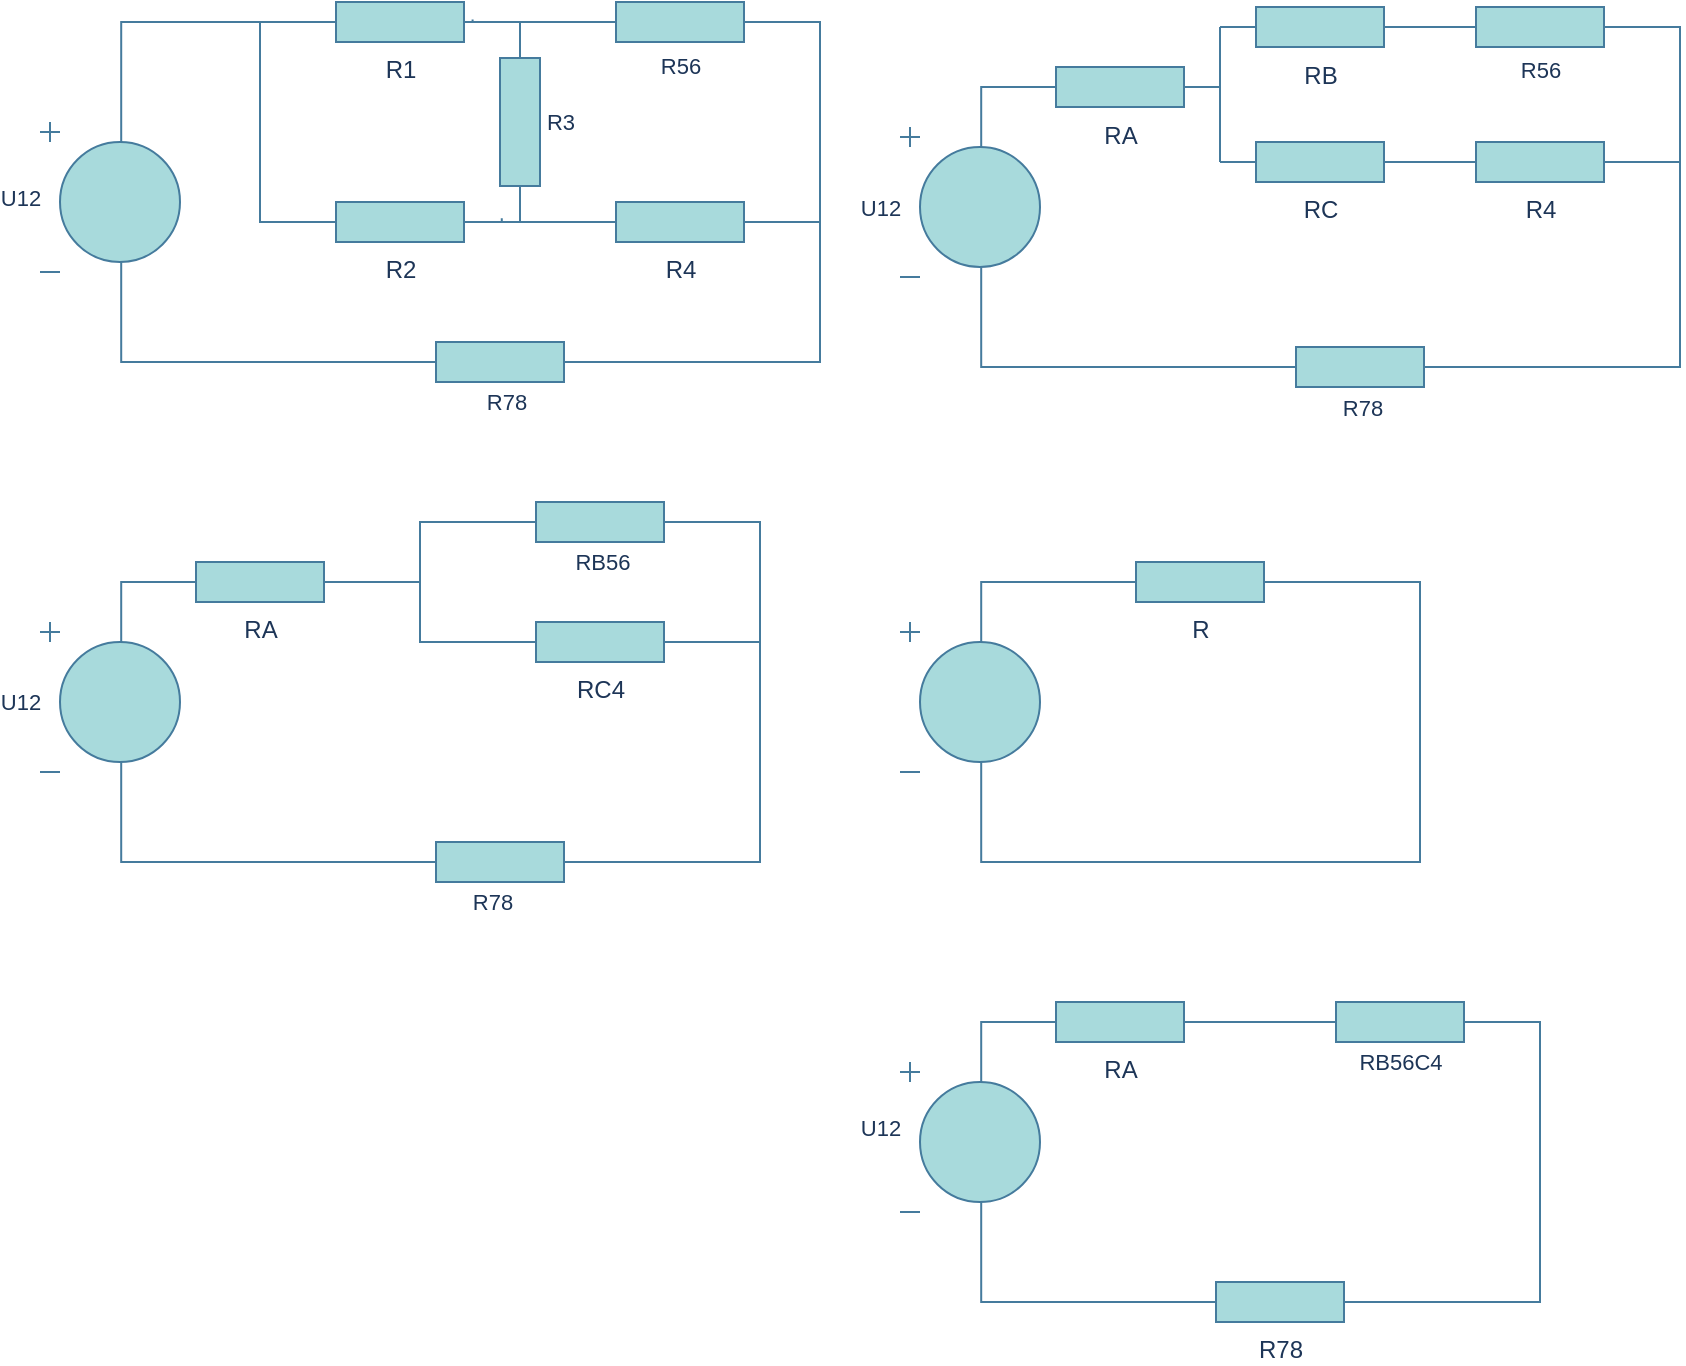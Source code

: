 <mxfile version="22.1.11" type="github">
  <diagram name="Page-1" id="339XkmLA1pPg-x-4NlNF">
    <mxGraphModel dx="1274" dy="651" grid="1" gridSize="10" guides="1" tooltips="1" connect="1" arrows="0" fold="1" page="1" pageScale="1" pageWidth="850" pageHeight="1100" math="0" shadow="0">
      <root>
        <mxCell id="0" />
        <mxCell id="1" parent="0" />
        <mxCell id="kAc3U678Ay5j4QduvB6V-9" style="edgeStyle=orthogonalEdgeStyle;rounded=0;orthogonalLoop=1;jettySize=auto;html=1;endArrow=none;endFill=0;entryX=0.58;entryY=0.935;entryDx=0;entryDy=0;entryPerimeter=0;labelBackgroundColor=none;strokeColor=#457B9D;fontColor=default;" parent="1" source="kAc3U678Ay5j4QduvB6V-1" target="kAc3U678Ay5j4QduvB6V-2" edge="1">
          <mxGeometry relative="1" as="geometry" />
        </mxCell>
        <mxCell id="kAc3U678Ay5j4QduvB6V-26" value="&lt;div&gt;U12&lt;/div&gt;" style="edgeLabel;html=1;align=center;verticalAlign=middle;resizable=0;points=[];labelBackgroundColor=none;fontColor=#1D3557;" parent="kAc3U678Ay5j4QduvB6V-9" vertex="1" connectable="0">
          <mxGeometry x="0.609" y="-1" relative="1" as="geometry">
            <mxPoint x="-52" y="-69" as="offset" />
          </mxGeometry>
        </mxCell>
        <mxCell id="kAc3U678Ay5j4QduvB6V-1" value="" style="pointerEvents=1;verticalLabelPosition=bottom;shadow=0;dashed=0;align=center;html=1;verticalAlign=top;shape=mxgraph.electrical.resistors.resistor_1;labelBackgroundColor=none;fillColor=#A8DADC;strokeColor=#457B9D;fontColor=#1D3557;" parent="1" vertex="1">
          <mxGeometry x="310" y="260" width="100" height="20" as="geometry" />
        </mxCell>
        <mxCell id="kAc3U678Ay5j4QduvB6V-2" value="" style="pointerEvents=1;verticalLabelPosition=bottom;shadow=0;dashed=0;align=center;html=1;verticalAlign=top;shape=mxgraph.electrical.signal_sources.dc_source_1;labelBackgroundColor=none;fillColor=#A8DADC;strokeColor=#457B9D;fontColor=#1D3557;" parent="1" vertex="1">
          <mxGeometry x="130" y="150" width="70" height="75" as="geometry" />
        </mxCell>
        <mxCell id="o4Xmm3pkzXx5LNzKFWfN-25" style="edgeStyle=orthogonalEdgeStyle;rounded=0;orthogonalLoop=1;jettySize=auto;html=1;exitX=1;exitY=0.5;exitDx=0;exitDy=0;exitPerimeter=0;strokeColor=#457B9D;fontColor=#1D3557;fillColor=#A8DADC;endArrow=none;endFill=0;" edge="1" parent="1" source="kAc3U678Ay5j4QduvB6V-4" target="kAc3U678Ay5j4QduvB6V-8">
          <mxGeometry relative="1" as="geometry" />
        </mxCell>
        <mxCell id="kAc3U678Ay5j4QduvB6V-4" value="" style="pointerEvents=1;verticalLabelPosition=bottom;shadow=0;dashed=0;align=center;html=1;verticalAlign=top;shape=mxgraph.electrical.resistors.resistor_1;rotation=-180;labelBackgroundColor=none;fillColor=#A8DADC;strokeColor=#457B9D;fontColor=#1D3557;" parent="1" vertex="1">
          <mxGeometry x="400" y="90" width="100" height="20" as="geometry" />
        </mxCell>
        <mxCell id="o4Xmm3pkzXx5LNzKFWfN-20" value="" style="edgeStyle=orthogonalEdgeStyle;rounded=0;orthogonalLoop=1;jettySize=auto;html=1;endArrow=none;endFill=0;labelBackgroundColor=none;strokeColor=#457B9D;fontColor=default;" edge="1" parent="1" source="kAc3U678Ay5j4QduvB6V-5" target="kAc3U678Ay5j4QduvB6V-7">
          <mxGeometry relative="1" as="geometry" />
        </mxCell>
        <mxCell id="kAc3U678Ay5j4QduvB6V-5" value="&lt;div&gt;R4&lt;/div&gt;" style="pointerEvents=1;verticalLabelPosition=bottom;shadow=0;dashed=0;align=center;html=1;verticalAlign=top;shape=mxgraph.electrical.resistors.resistor_1;labelBackgroundColor=none;fillColor=#A8DADC;strokeColor=#457B9D;fontColor=#1D3557;" parent="1" vertex="1">
          <mxGeometry x="400" y="190" width="100" height="20" as="geometry" />
        </mxCell>
        <mxCell id="kAc3U678Ay5j4QduvB6V-6" value="" style="pointerEvents=1;verticalLabelPosition=bottom;shadow=0;dashed=0;align=center;html=1;verticalAlign=top;shape=mxgraph.electrical.resistors.resistor_1;rotation=-90;labelBackgroundColor=none;fillColor=#A8DADC;strokeColor=#457B9D;fontColor=#1D3557;" parent="1" vertex="1">
          <mxGeometry x="320" y="140" width="100" height="20" as="geometry" />
        </mxCell>
        <mxCell id="kAc3U678Ay5j4QduvB6V-12" style="edgeStyle=orthogonalEdgeStyle;rounded=0;orthogonalLoop=1;jettySize=auto;html=1;entryX=0;entryY=0.5;entryDx=0;entryDy=0;entryPerimeter=0;exitX=0;exitY=0.5;exitDx=0;exitDy=0;exitPerimeter=0;endArrow=none;endFill=0;labelBackgroundColor=none;strokeColor=#457B9D;fontColor=default;" parent="1" source="kAc3U678Ay5j4QduvB6V-7" target="kAc3U678Ay5j4QduvB6V-8" edge="1">
          <mxGeometry relative="1" as="geometry">
            <mxPoint x="240" y="130" as="targetPoint" />
          </mxGeometry>
        </mxCell>
        <mxCell id="kAc3U678Ay5j4QduvB6V-7" value="&lt;div&gt;R2&lt;/div&gt;" style="pointerEvents=1;verticalLabelPosition=bottom;shadow=0;dashed=0;align=center;html=1;verticalAlign=top;shape=mxgraph.electrical.resistors.resistor_1;labelBackgroundColor=none;fillColor=#A8DADC;strokeColor=#457B9D;fontColor=#1D3557;" parent="1" vertex="1">
          <mxGeometry x="260" y="190" width="100" height="20" as="geometry" />
        </mxCell>
        <mxCell id="kAc3U678Ay5j4QduvB6V-8" value="&lt;div&gt;R1&lt;/div&gt;" style="pointerEvents=1;verticalLabelPosition=bottom;shadow=0;dashed=0;align=center;html=1;verticalAlign=top;shape=mxgraph.electrical.resistors.resistor_1;labelBackgroundColor=none;fillColor=#A8DADC;strokeColor=#457B9D;fontColor=#1D3557;" parent="1" vertex="1">
          <mxGeometry x="260" y="90" width="100" height="20" as="geometry" />
        </mxCell>
        <mxCell id="kAc3U678Ay5j4QduvB6V-11" style="edgeStyle=orthogonalEdgeStyle;rounded=0;orthogonalLoop=1;jettySize=auto;html=1;exitX=0;exitY=0.5;exitDx=0;exitDy=0;exitPerimeter=0;entryX=0.58;entryY=0.135;entryDx=0;entryDy=0;entryPerimeter=0;endArrow=none;endFill=0;labelBackgroundColor=none;strokeColor=#457B9D;fontColor=default;" parent="1" source="kAc3U678Ay5j4QduvB6V-8" target="kAc3U678Ay5j4QduvB6V-2" edge="1">
          <mxGeometry relative="1" as="geometry" />
        </mxCell>
        <mxCell id="kAc3U678Ay5j4QduvB6V-14" style="edgeStyle=orthogonalEdgeStyle;rounded=0;orthogonalLoop=1;jettySize=auto;html=1;exitX=1;exitY=0.5;exitDx=0;exitDy=0;exitPerimeter=0;entryX=0.863;entryY=0.436;entryDx=0;entryDy=0;entryPerimeter=0;endArrow=none;endFill=0;labelBackgroundColor=none;strokeColor=#457B9D;fontColor=default;" parent="1" source="kAc3U678Ay5j4QduvB6V-6" target="kAc3U678Ay5j4QduvB6V-8" edge="1">
          <mxGeometry relative="1" as="geometry" />
        </mxCell>
        <mxCell id="kAc3U678Ay5j4QduvB6V-15" style="edgeStyle=orthogonalEdgeStyle;rounded=0;orthogonalLoop=1;jettySize=auto;html=1;exitX=0;exitY=0.5;exitDx=0;exitDy=0;exitPerimeter=0;entryX=0.019;entryY=0.044;entryDx=0;entryDy=0;entryPerimeter=0;endArrow=none;endFill=0;labelBackgroundColor=none;strokeColor=#457B9D;fontColor=default;" parent="1" source="kAc3U678Ay5j4QduvB6V-6" target="kAc3U678Ay5j4QduvB6V-6" edge="1">
          <mxGeometry relative="1" as="geometry" />
        </mxCell>
        <mxCell id="kAc3U678Ay5j4QduvB6V-20" style="edgeStyle=orthogonalEdgeStyle;rounded=0;orthogonalLoop=1;jettySize=auto;html=1;exitX=0;exitY=0.5;exitDx=0;exitDy=0;exitPerimeter=0;entryX=1;entryY=0.5;entryDx=0;entryDy=0;entryPerimeter=0;endArrow=none;endFill=0;labelBackgroundColor=none;strokeColor=#457B9D;fontColor=default;" parent="1" source="kAc3U678Ay5j4QduvB6V-4" target="kAc3U678Ay5j4QduvB6V-5" edge="1">
          <mxGeometry relative="1" as="geometry" />
        </mxCell>
        <mxCell id="kAc3U678Ay5j4QduvB6V-21" style="edgeStyle=orthogonalEdgeStyle;rounded=0;orthogonalLoop=1;jettySize=auto;html=1;exitX=1;exitY=0.5;exitDx=0;exitDy=0;exitPerimeter=0;entryX=0;entryY=0.5;entryDx=0;entryDy=0;entryPerimeter=0;endArrow=none;endFill=0;labelBackgroundColor=none;strokeColor=#457B9D;fontColor=default;" parent="1" source="kAc3U678Ay5j4QduvB6V-1" target="kAc3U678Ay5j4QduvB6V-4" edge="1">
          <mxGeometry relative="1" as="geometry" />
        </mxCell>
        <mxCell id="kAc3U678Ay5j4QduvB6V-23" value="R78" style="edgeLabel;html=1;align=center;verticalAlign=middle;resizable=0;points=[];labelBackgroundColor=none;fontColor=#1D3557;" parent="kAc3U678Ay5j4QduvB6V-21" vertex="1" connectable="0">
          <mxGeometry x="-0.504" y="1" relative="1" as="geometry">
            <mxPoint x="-122" y="21" as="offset" />
          </mxGeometry>
        </mxCell>
        <mxCell id="kAc3U678Ay5j4QduvB6V-25" value="&lt;div&gt;R56&lt;/div&gt;" style="edgeLabel;html=1;align=center;verticalAlign=middle;resizable=0;points=[];labelBackgroundColor=none;fontColor=#1D3557;" parent="kAc3U678Ay5j4QduvB6V-21" vertex="1" connectable="0">
          <mxGeometry x="0.79" y="-2" relative="1" as="geometry">
            <mxPoint x="-72" y="10" as="offset" />
          </mxGeometry>
        </mxCell>
        <mxCell id="o4Xmm3pkzXx5LNzKFWfN-26" value="R3" style="edgeLabel;html=1;align=center;verticalAlign=middle;resizable=0;points=[];fontColor=#1D3557;" vertex="1" connectable="0" parent="kAc3U678Ay5j4QduvB6V-21">
          <mxGeometry x="0.489" y="-1" relative="1" as="geometry">
            <mxPoint x="-131" y="-7" as="offset" />
          </mxGeometry>
        </mxCell>
        <mxCell id="o4Xmm3pkzXx5LNzKFWfN-27" style="edgeStyle=orthogonalEdgeStyle;rounded=0;orthogonalLoop=1;jettySize=auto;html=1;endArrow=none;endFill=0;entryX=0.58;entryY=0.935;entryDx=0;entryDy=0;entryPerimeter=0;labelBackgroundColor=none;strokeColor=#457B9D;fontColor=default;" edge="1" parent="1" source="o4Xmm3pkzXx5LNzKFWfN-29" target="o4Xmm3pkzXx5LNzKFWfN-30">
          <mxGeometry relative="1" as="geometry" />
        </mxCell>
        <mxCell id="o4Xmm3pkzXx5LNzKFWfN-28" value="&lt;div&gt;U12&lt;/div&gt;" style="edgeLabel;html=1;align=center;verticalAlign=middle;resizable=0;points=[];labelBackgroundColor=none;fontColor=#1D3557;" vertex="1" connectable="0" parent="o4Xmm3pkzXx5LNzKFWfN-27">
          <mxGeometry x="0.609" y="-1" relative="1" as="geometry">
            <mxPoint x="-52" y="-67" as="offset" />
          </mxGeometry>
        </mxCell>
        <mxCell id="o4Xmm3pkzXx5LNzKFWfN-29" value="" style="pointerEvents=1;verticalLabelPosition=bottom;shadow=0;dashed=0;align=center;html=1;verticalAlign=top;shape=mxgraph.electrical.resistors.resistor_1;labelBackgroundColor=none;fillColor=#A8DADC;strokeColor=#457B9D;fontColor=#1D3557;" vertex="1" parent="1">
          <mxGeometry x="740" y="262.5" width="100" height="20" as="geometry" />
        </mxCell>
        <mxCell id="o4Xmm3pkzXx5LNzKFWfN-30" value="" style="pointerEvents=1;verticalLabelPosition=bottom;shadow=0;dashed=0;align=center;html=1;verticalAlign=top;shape=mxgraph.electrical.signal_sources.dc_source_1;labelBackgroundColor=none;fillColor=#A8DADC;strokeColor=#457B9D;fontColor=#1D3557;" vertex="1" parent="1">
          <mxGeometry x="560" y="152.5" width="70" height="75" as="geometry" />
        </mxCell>
        <mxCell id="o4Xmm3pkzXx5LNzKFWfN-32" value="" style="pointerEvents=1;verticalLabelPosition=bottom;shadow=0;dashed=0;align=center;html=1;verticalAlign=top;shape=mxgraph.electrical.resistors.resistor_1;rotation=-180;labelBackgroundColor=none;fillColor=#A8DADC;strokeColor=#457B9D;fontColor=#1D3557;" vertex="1" parent="1">
          <mxGeometry x="830" y="92.5" width="100" height="20" as="geometry" />
        </mxCell>
        <mxCell id="o4Xmm3pkzXx5LNzKFWfN-33" value="" style="edgeStyle=orthogonalEdgeStyle;rounded=0;orthogonalLoop=1;jettySize=auto;html=1;endArrow=none;endFill=0;labelBackgroundColor=none;strokeColor=#457B9D;fontColor=default;" edge="1" parent="1" source="o4Xmm3pkzXx5LNzKFWfN-34" target="o4Xmm3pkzXx5LNzKFWfN-37">
          <mxGeometry relative="1" as="geometry" />
        </mxCell>
        <mxCell id="o4Xmm3pkzXx5LNzKFWfN-34" value="&lt;div&gt;R4&lt;/div&gt;" style="pointerEvents=1;verticalLabelPosition=bottom;shadow=0;dashed=0;align=center;html=1;verticalAlign=top;shape=mxgraph.electrical.resistors.resistor_1;labelBackgroundColor=none;fillColor=#A8DADC;strokeColor=#457B9D;fontColor=#1D3557;" vertex="1" parent="1">
          <mxGeometry x="830" y="160" width="100" height="20" as="geometry" />
        </mxCell>
        <mxCell id="o4Xmm3pkzXx5LNzKFWfN-37" value="RC" style="pointerEvents=1;verticalLabelPosition=bottom;shadow=0;dashed=0;align=center;html=1;verticalAlign=top;shape=mxgraph.electrical.resistors.resistor_1;labelBackgroundColor=none;fillColor=#A8DADC;strokeColor=#457B9D;fontColor=#1D3557;" vertex="1" parent="1">
          <mxGeometry x="720" y="160" width="100" height="20" as="geometry" />
        </mxCell>
        <mxCell id="o4Xmm3pkzXx5LNzKFWfN-38" value="&lt;div&gt;RA&lt;/div&gt;" style="pointerEvents=1;verticalLabelPosition=bottom;shadow=0;dashed=0;align=center;html=1;verticalAlign=top;shape=mxgraph.electrical.resistors.resistor_1;labelBackgroundColor=none;fillColor=#A8DADC;strokeColor=#457B9D;fontColor=#1D3557;" vertex="1" parent="1">
          <mxGeometry x="620" y="122.5" width="100" height="20" as="geometry" />
        </mxCell>
        <mxCell id="o4Xmm3pkzXx5LNzKFWfN-39" style="edgeStyle=orthogonalEdgeStyle;rounded=0;orthogonalLoop=1;jettySize=auto;html=1;exitX=0;exitY=0.5;exitDx=0;exitDy=0;exitPerimeter=0;entryX=0.58;entryY=0.135;entryDx=0;entryDy=0;entryPerimeter=0;endArrow=none;endFill=0;labelBackgroundColor=none;strokeColor=#457B9D;fontColor=default;" edge="1" parent="1" source="o4Xmm3pkzXx5LNzKFWfN-38" target="o4Xmm3pkzXx5LNzKFWfN-30">
          <mxGeometry relative="1" as="geometry" />
        </mxCell>
        <mxCell id="o4Xmm3pkzXx5LNzKFWfN-42" style="edgeStyle=orthogonalEdgeStyle;rounded=0;orthogonalLoop=1;jettySize=auto;html=1;exitX=0;exitY=0.5;exitDx=0;exitDy=0;exitPerimeter=0;entryX=1;entryY=0.5;entryDx=0;entryDy=0;entryPerimeter=0;endArrow=none;endFill=0;labelBackgroundColor=none;strokeColor=#457B9D;fontColor=default;" edge="1" parent="1" source="o4Xmm3pkzXx5LNzKFWfN-32" target="o4Xmm3pkzXx5LNzKFWfN-34">
          <mxGeometry relative="1" as="geometry" />
        </mxCell>
        <mxCell id="o4Xmm3pkzXx5LNzKFWfN-43" style="edgeStyle=orthogonalEdgeStyle;rounded=0;orthogonalLoop=1;jettySize=auto;html=1;exitX=1;exitY=0.5;exitDx=0;exitDy=0;exitPerimeter=0;entryX=0;entryY=0.5;entryDx=0;entryDy=0;entryPerimeter=0;endArrow=none;endFill=0;labelBackgroundColor=none;strokeColor=#457B9D;fontColor=default;" edge="1" parent="1" source="o4Xmm3pkzXx5LNzKFWfN-29" target="o4Xmm3pkzXx5LNzKFWfN-32">
          <mxGeometry relative="1" as="geometry" />
        </mxCell>
        <mxCell id="o4Xmm3pkzXx5LNzKFWfN-44" value="R78" style="edgeLabel;html=1;align=center;verticalAlign=middle;resizable=0;points=[];labelBackgroundColor=none;fontColor=#1D3557;" vertex="1" connectable="0" parent="o4Xmm3pkzXx5LNzKFWfN-43">
          <mxGeometry x="-0.504" y="1" relative="1" as="geometry">
            <mxPoint x="-124" y="21" as="offset" />
          </mxGeometry>
        </mxCell>
        <mxCell id="o4Xmm3pkzXx5LNzKFWfN-45" value="&lt;div&gt;R56&lt;/div&gt;" style="edgeLabel;html=1;align=center;verticalAlign=middle;resizable=0;points=[];labelBackgroundColor=none;fontColor=#1D3557;" vertex="1" connectable="0" parent="o4Xmm3pkzXx5LNzKFWfN-43">
          <mxGeometry x="0.79" y="-2" relative="1" as="geometry">
            <mxPoint x="-72" y="10" as="offset" />
          </mxGeometry>
        </mxCell>
        <mxCell id="o4Xmm3pkzXx5LNzKFWfN-47" value="RB" style="pointerEvents=1;verticalLabelPosition=bottom;shadow=0;dashed=0;align=center;html=1;verticalAlign=top;shape=mxgraph.electrical.resistors.resistor_1;strokeColor=#457B9D;fontColor=#1D3557;fillColor=#A8DADC;" vertex="1" parent="1">
          <mxGeometry x="720" y="92.5" width="100" height="20" as="geometry" />
        </mxCell>
        <mxCell id="o4Xmm3pkzXx5LNzKFWfN-49" style="edgeStyle=orthogonalEdgeStyle;rounded=0;orthogonalLoop=1;jettySize=auto;html=1;exitX=1;exitY=0.5;exitDx=0;exitDy=0;exitPerimeter=0;entryX=1;entryY=0.5;entryDx=0;entryDy=0;entryPerimeter=0;strokeColor=#457B9D;fontColor=#1D3557;fillColor=#A8DADC;endArrow=none;endFill=0;" edge="1" parent="1" source="o4Xmm3pkzXx5LNzKFWfN-32" target="o4Xmm3pkzXx5LNzKFWfN-47">
          <mxGeometry relative="1" as="geometry" />
        </mxCell>
        <mxCell id="o4Xmm3pkzXx5LNzKFWfN-50" style="edgeStyle=orthogonalEdgeStyle;rounded=0;orthogonalLoop=1;jettySize=auto;html=1;exitX=0;exitY=0.5;exitDx=0;exitDy=0;exitPerimeter=0;entryX=1;entryY=0.5;entryDx=0;entryDy=0;entryPerimeter=0;strokeColor=#457B9D;fontColor=#1D3557;fillColor=#A8DADC;endArrow=none;endFill=0;" edge="1" parent="1" source="o4Xmm3pkzXx5LNzKFWfN-47" target="o4Xmm3pkzXx5LNzKFWfN-38">
          <mxGeometry relative="1" as="geometry" />
        </mxCell>
        <mxCell id="o4Xmm3pkzXx5LNzKFWfN-52" style="edgeStyle=orthogonalEdgeStyle;rounded=0;orthogonalLoop=1;jettySize=auto;html=1;exitX=0;exitY=0.5;exitDx=0;exitDy=0;exitPerimeter=0;entryX=1;entryY=0.5;entryDx=0;entryDy=0;entryPerimeter=0;strokeColor=#457B9D;fontColor=#1D3557;fillColor=#A8DADC;endArrow=none;endFill=0;" edge="1" parent="1" source="o4Xmm3pkzXx5LNzKFWfN-37" target="o4Xmm3pkzXx5LNzKFWfN-38">
          <mxGeometry relative="1" as="geometry" />
        </mxCell>
        <mxCell id="o4Xmm3pkzXx5LNzKFWfN-53" style="edgeStyle=orthogonalEdgeStyle;rounded=0;orthogonalLoop=1;jettySize=auto;html=1;endArrow=none;endFill=0;entryX=0.58;entryY=0.935;entryDx=0;entryDy=0;entryPerimeter=0;labelBackgroundColor=none;strokeColor=#457B9D;fontColor=default;" edge="1" parent="1" source="o4Xmm3pkzXx5LNzKFWfN-55" target="o4Xmm3pkzXx5LNzKFWfN-56">
          <mxGeometry relative="1" as="geometry" />
        </mxCell>
        <mxCell id="o4Xmm3pkzXx5LNzKFWfN-54" value="&lt;div&gt;U12&lt;/div&gt;" style="edgeLabel;html=1;align=center;verticalAlign=middle;resizable=0;points=[];labelBackgroundColor=none;fontColor=#1D3557;" vertex="1" connectable="0" parent="o4Xmm3pkzXx5LNzKFWfN-53">
          <mxGeometry x="0.609" y="-1" relative="1" as="geometry">
            <mxPoint x="-52" y="-67" as="offset" />
          </mxGeometry>
        </mxCell>
        <mxCell id="o4Xmm3pkzXx5LNzKFWfN-55" value="" style="pointerEvents=1;verticalLabelPosition=bottom;shadow=0;dashed=0;align=center;html=1;verticalAlign=top;shape=mxgraph.electrical.resistors.resistor_1;labelBackgroundColor=none;fillColor=#A8DADC;strokeColor=#457B9D;fontColor=#1D3557;" vertex="1" parent="1">
          <mxGeometry x="310" y="510" width="100" height="20" as="geometry" />
        </mxCell>
        <mxCell id="o4Xmm3pkzXx5LNzKFWfN-56" value="" style="pointerEvents=1;verticalLabelPosition=bottom;shadow=0;dashed=0;align=center;html=1;verticalAlign=top;shape=mxgraph.electrical.signal_sources.dc_source_1;labelBackgroundColor=none;fillColor=#A8DADC;strokeColor=#457B9D;fontColor=#1D3557;" vertex="1" parent="1">
          <mxGeometry x="130.0" y="400" width="70" height="75" as="geometry" />
        </mxCell>
        <mxCell id="o4Xmm3pkzXx5LNzKFWfN-57" value="" style="pointerEvents=1;verticalLabelPosition=bottom;shadow=0;dashed=0;align=center;html=1;verticalAlign=top;shape=mxgraph.electrical.resistors.resistor_1;rotation=-180;labelBackgroundColor=none;fillColor=#A8DADC;strokeColor=#457B9D;fontColor=#1D3557;" vertex="1" parent="1">
          <mxGeometry x="360" y="340" width="100" height="20" as="geometry" />
        </mxCell>
        <mxCell id="o4Xmm3pkzXx5LNzKFWfN-74" style="edgeStyle=orthogonalEdgeStyle;rounded=0;orthogonalLoop=1;jettySize=auto;html=1;exitX=1;exitY=0.5;exitDx=0;exitDy=0;exitPerimeter=0;strokeColor=#457B9D;fontColor=#1D3557;fillColor=#A8DADC;endArrow=none;endFill=0;" edge="1" parent="1" source="o4Xmm3pkzXx5LNzKFWfN-59">
          <mxGeometry relative="1" as="geometry">
            <mxPoint x="490" y="410.222" as="targetPoint" />
          </mxGeometry>
        </mxCell>
        <mxCell id="o4Xmm3pkzXx5LNzKFWfN-59" value="&lt;div&gt;RC4&lt;/div&gt;" style="pointerEvents=1;verticalLabelPosition=bottom;shadow=0;dashed=0;align=center;html=1;verticalAlign=top;shape=mxgraph.electrical.resistors.resistor_1;labelBackgroundColor=none;fillColor=#A8DADC;strokeColor=#457B9D;fontColor=#1D3557;" vertex="1" parent="1">
          <mxGeometry x="360" y="400" width="100" height="20" as="geometry" />
        </mxCell>
        <mxCell id="o4Xmm3pkzXx5LNzKFWfN-61" value="&lt;div&gt;RA&lt;/div&gt;" style="pointerEvents=1;verticalLabelPosition=bottom;shadow=0;dashed=0;align=center;html=1;verticalAlign=top;shape=mxgraph.electrical.resistors.resistor_1;labelBackgroundColor=none;fillColor=#A8DADC;strokeColor=#457B9D;fontColor=#1D3557;" vertex="1" parent="1">
          <mxGeometry x="190.0" y="370" width="100" height="20" as="geometry" />
        </mxCell>
        <mxCell id="o4Xmm3pkzXx5LNzKFWfN-62" style="edgeStyle=orthogonalEdgeStyle;rounded=0;orthogonalLoop=1;jettySize=auto;html=1;exitX=0;exitY=0.5;exitDx=0;exitDy=0;exitPerimeter=0;entryX=0.58;entryY=0.135;entryDx=0;entryDy=0;entryPerimeter=0;endArrow=none;endFill=0;labelBackgroundColor=none;strokeColor=#457B9D;fontColor=default;" edge="1" parent="1" source="o4Xmm3pkzXx5LNzKFWfN-61" target="o4Xmm3pkzXx5LNzKFWfN-56">
          <mxGeometry relative="1" as="geometry" />
        </mxCell>
        <mxCell id="o4Xmm3pkzXx5LNzKFWfN-64" style="edgeStyle=orthogonalEdgeStyle;rounded=0;orthogonalLoop=1;jettySize=auto;html=1;exitX=1;exitY=0.5;exitDx=0;exitDy=0;exitPerimeter=0;entryX=0;entryY=0.5;entryDx=0;entryDy=0;entryPerimeter=0;endArrow=none;endFill=0;labelBackgroundColor=none;strokeColor=#457B9D;fontColor=default;" edge="1" parent="1" source="o4Xmm3pkzXx5LNzKFWfN-55" target="o4Xmm3pkzXx5LNzKFWfN-57">
          <mxGeometry relative="1" as="geometry">
            <Array as="points">
              <mxPoint x="490" y="520" />
              <mxPoint x="490" y="350" />
            </Array>
          </mxGeometry>
        </mxCell>
        <mxCell id="o4Xmm3pkzXx5LNzKFWfN-65" value="R78" style="edgeLabel;html=1;align=center;verticalAlign=middle;resizable=0;points=[];labelBackgroundColor=none;fontColor=#1D3557;" vertex="1" connectable="0" parent="o4Xmm3pkzXx5LNzKFWfN-64">
          <mxGeometry x="-0.504" y="1" relative="1" as="geometry">
            <mxPoint x="-124" y="21" as="offset" />
          </mxGeometry>
        </mxCell>
        <mxCell id="o4Xmm3pkzXx5LNzKFWfN-66" value="&lt;div&gt;RB56&lt;/div&gt;" style="edgeLabel;html=1;align=center;verticalAlign=middle;resizable=0;points=[];labelBackgroundColor=none;fontColor=#1D3557;" vertex="1" connectable="0" parent="o4Xmm3pkzXx5LNzKFWfN-64">
          <mxGeometry x="0.79" y="-2" relative="1" as="geometry">
            <mxPoint x="-79" y="22" as="offset" />
          </mxGeometry>
        </mxCell>
        <mxCell id="o4Xmm3pkzXx5LNzKFWfN-71" style="edgeStyle=orthogonalEdgeStyle;rounded=0;orthogonalLoop=1;jettySize=auto;html=1;exitX=1;exitY=0.5;exitDx=0;exitDy=0;exitPerimeter=0;entryX=1;entryY=0.5;entryDx=0;entryDy=0;entryPerimeter=0;strokeColor=#457B9D;fontColor=#1D3557;fillColor=#A8DADC;endArrow=none;endFill=0;" edge="1" parent="1" source="o4Xmm3pkzXx5LNzKFWfN-61" target="o4Xmm3pkzXx5LNzKFWfN-57">
          <mxGeometry relative="1" as="geometry">
            <Array as="points">
              <mxPoint x="320" y="380" />
              <mxPoint x="320" y="350" />
            </Array>
          </mxGeometry>
        </mxCell>
        <mxCell id="o4Xmm3pkzXx5LNzKFWfN-73" style="edgeStyle=orthogonalEdgeStyle;rounded=0;orthogonalLoop=1;jettySize=auto;html=1;exitX=1;exitY=0.5;exitDx=0;exitDy=0;exitPerimeter=0;entryX=0;entryY=0.5;entryDx=0;entryDy=0;entryPerimeter=0;strokeColor=#457B9D;fontColor=#1D3557;fillColor=#A8DADC;endArrow=none;endFill=0;" edge="1" parent="1" source="o4Xmm3pkzXx5LNzKFWfN-61" target="o4Xmm3pkzXx5LNzKFWfN-59">
          <mxGeometry relative="1" as="geometry">
            <Array as="points">
              <mxPoint x="320" y="380" />
              <mxPoint x="320" y="410" />
            </Array>
          </mxGeometry>
        </mxCell>
        <mxCell id="o4Xmm3pkzXx5LNzKFWfN-78" value="" style="pointerEvents=1;verticalLabelPosition=bottom;shadow=0;dashed=0;align=center;html=1;verticalAlign=top;shape=mxgraph.electrical.signal_sources.dc_source_1;labelBackgroundColor=none;fillColor=#A8DADC;strokeColor=#457B9D;fontColor=#1D3557;" vertex="1" parent="1">
          <mxGeometry x="560" y="400" width="70" height="75" as="geometry" />
        </mxCell>
        <mxCell id="o4Xmm3pkzXx5LNzKFWfN-82" value="R" style="pointerEvents=1;verticalLabelPosition=bottom;shadow=0;dashed=0;align=center;html=1;verticalAlign=top;shape=mxgraph.electrical.resistors.resistor_1;labelBackgroundColor=none;fillColor=#A8DADC;strokeColor=#457B9D;fontColor=#1D3557;" vertex="1" parent="1">
          <mxGeometry x="660" y="370" width="100" height="20" as="geometry" />
        </mxCell>
        <mxCell id="o4Xmm3pkzXx5LNzKFWfN-83" style="edgeStyle=orthogonalEdgeStyle;rounded=0;orthogonalLoop=1;jettySize=auto;html=1;exitX=0;exitY=0.5;exitDx=0;exitDy=0;exitPerimeter=0;entryX=0.58;entryY=0.135;entryDx=0;entryDy=0;entryPerimeter=0;endArrow=none;endFill=0;labelBackgroundColor=none;strokeColor=#457B9D;fontColor=default;" edge="1" parent="1" source="o4Xmm3pkzXx5LNzKFWfN-82" target="o4Xmm3pkzXx5LNzKFWfN-78">
          <mxGeometry relative="1" as="geometry" />
        </mxCell>
        <mxCell id="o4Xmm3pkzXx5LNzKFWfN-89" style="edgeStyle=orthogonalEdgeStyle;rounded=0;orthogonalLoop=1;jettySize=auto;html=1;exitX=0.58;exitY=0.935;exitDx=0;exitDy=0;exitPerimeter=0;entryX=1;entryY=0.5;entryDx=0;entryDy=0;entryPerimeter=0;strokeColor=#457B9D;fontColor=#1D3557;fillColor=#A8DADC;endArrow=none;endFill=0;" edge="1" parent="1" source="o4Xmm3pkzXx5LNzKFWfN-78" target="o4Xmm3pkzXx5LNzKFWfN-82">
          <mxGeometry relative="1" as="geometry">
            <Array as="points">
              <mxPoint x="601" y="520" />
              <mxPoint x="820" y="520" />
              <mxPoint x="820" y="380" />
            </Array>
          </mxGeometry>
        </mxCell>
        <mxCell id="o4Xmm3pkzXx5LNzKFWfN-90" style="edgeStyle=orthogonalEdgeStyle;rounded=0;orthogonalLoop=1;jettySize=auto;html=1;endArrow=none;endFill=0;entryX=0.58;entryY=0.935;entryDx=0;entryDy=0;entryPerimeter=0;labelBackgroundColor=none;strokeColor=#457B9D;fontColor=default;" edge="1" parent="1" source="o4Xmm3pkzXx5LNzKFWfN-92" target="o4Xmm3pkzXx5LNzKFWfN-93">
          <mxGeometry relative="1" as="geometry" />
        </mxCell>
        <mxCell id="o4Xmm3pkzXx5LNzKFWfN-91" value="&lt;div&gt;U12&lt;/div&gt;" style="edgeLabel;html=1;align=center;verticalAlign=middle;resizable=0;points=[];labelBackgroundColor=none;fontColor=#1D3557;" vertex="1" connectable="0" parent="o4Xmm3pkzXx5LNzKFWfN-90">
          <mxGeometry x="0.609" y="-1" relative="1" as="geometry">
            <mxPoint x="-52" y="-67" as="offset" />
          </mxGeometry>
        </mxCell>
        <mxCell id="o4Xmm3pkzXx5LNzKFWfN-92" value="R78" style="pointerEvents=1;verticalLabelPosition=bottom;shadow=0;dashed=0;align=center;html=1;verticalAlign=top;shape=mxgraph.electrical.resistors.resistor_1;labelBackgroundColor=none;fillColor=#A8DADC;strokeColor=#457B9D;fontColor=#1D3557;" vertex="1" parent="1">
          <mxGeometry x="700" y="730" width="100" height="20" as="geometry" />
        </mxCell>
        <mxCell id="o4Xmm3pkzXx5LNzKFWfN-93" value="" style="pointerEvents=1;verticalLabelPosition=bottom;shadow=0;dashed=0;align=center;html=1;verticalAlign=top;shape=mxgraph.electrical.signal_sources.dc_source_1;labelBackgroundColor=none;fillColor=#A8DADC;strokeColor=#457B9D;fontColor=#1D3557;" vertex="1" parent="1">
          <mxGeometry x="560" y="620" width="70" height="75" as="geometry" />
        </mxCell>
        <mxCell id="o4Xmm3pkzXx5LNzKFWfN-94" value="" style="pointerEvents=1;verticalLabelPosition=bottom;shadow=0;dashed=0;align=center;html=1;verticalAlign=top;shape=mxgraph.electrical.resistors.resistor_1;rotation=-180;labelBackgroundColor=none;fillColor=#A8DADC;strokeColor=#457B9D;fontColor=#1D3557;" vertex="1" parent="1">
          <mxGeometry x="760" y="590" width="100" height="20" as="geometry" />
        </mxCell>
        <mxCell id="o4Xmm3pkzXx5LNzKFWfN-97" value="&lt;div&gt;RA&lt;/div&gt;" style="pointerEvents=1;verticalLabelPosition=bottom;shadow=0;dashed=0;align=center;html=1;verticalAlign=top;shape=mxgraph.electrical.resistors.resistor_1;labelBackgroundColor=none;fillColor=#A8DADC;strokeColor=#457B9D;fontColor=#1D3557;" vertex="1" parent="1">
          <mxGeometry x="620" y="590" width="100" height="20" as="geometry" />
        </mxCell>
        <mxCell id="o4Xmm3pkzXx5LNzKFWfN-98" style="edgeStyle=orthogonalEdgeStyle;rounded=0;orthogonalLoop=1;jettySize=auto;html=1;exitX=0;exitY=0.5;exitDx=0;exitDy=0;exitPerimeter=0;entryX=0.58;entryY=0.135;entryDx=0;entryDy=0;entryPerimeter=0;endArrow=none;endFill=0;labelBackgroundColor=none;strokeColor=#457B9D;fontColor=default;" edge="1" parent="1" source="o4Xmm3pkzXx5LNzKFWfN-97" target="o4Xmm3pkzXx5LNzKFWfN-93">
          <mxGeometry relative="1" as="geometry" />
        </mxCell>
        <mxCell id="o4Xmm3pkzXx5LNzKFWfN-104" style="edgeStyle=orthogonalEdgeStyle;rounded=0;orthogonalLoop=1;jettySize=auto;html=1;exitX=0;exitY=0.5;exitDx=0;exitDy=0;exitPerimeter=0;entryX=1;entryY=0.5;entryDx=0;entryDy=0;entryPerimeter=0;strokeColor=#457B9D;fontColor=#1D3557;fillColor=#A8DADC;endArrow=none;endFill=0;" edge="1" parent="1" source="o4Xmm3pkzXx5LNzKFWfN-94" target="o4Xmm3pkzXx5LNzKFWfN-92">
          <mxGeometry relative="1" as="geometry" />
        </mxCell>
        <mxCell id="o4Xmm3pkzXx5LNzKFWfN-105" style="edgeStyle=orthogonalEdgeStyle;rounded=0;orthogonalLoop=1;jettySize=auto;html=1;exitX=1;exitY=0.5;exitDx=0;exitDy=0;exitPerimeter=0;entryX=1;entryY=0.5;entryDx=0;entryDy=0;entryPerimeter=0;strokeColor=#457B9D;fontColor=#1D3557;fillColor=#A8DADC;endArrow=none;endFill=0;" edge="1" parent="1" source="o4Xmm3pkzXx5LNzKFWfN-94" target="o4Xmm3pkzXx5LNzKFWfN-97">
          <mxGeometry relative="1" as="geometry" />
        </mxCell>
        <mxCell id="o4Xmm3pkzXx5LNzKFWfN-106" value="RB56C4" style="edgeLabel;html=1;align=center;verticalAlign=middle;resizable=0;points=[];fontColor=#1D3557;" vertex="1" connectable="0" parent="o4Xmm3pkzXx5LNzKFWfN-105">
          <mxGeometry x="-0.551" y="1" relative="1" as="geometry">
            <mxPoint x="59" y="19" as="offset" />
          </mxGeometry>
        </mxCell>
      </root>
    </mxGraphModel>
  </diagram>
</mxfile>

